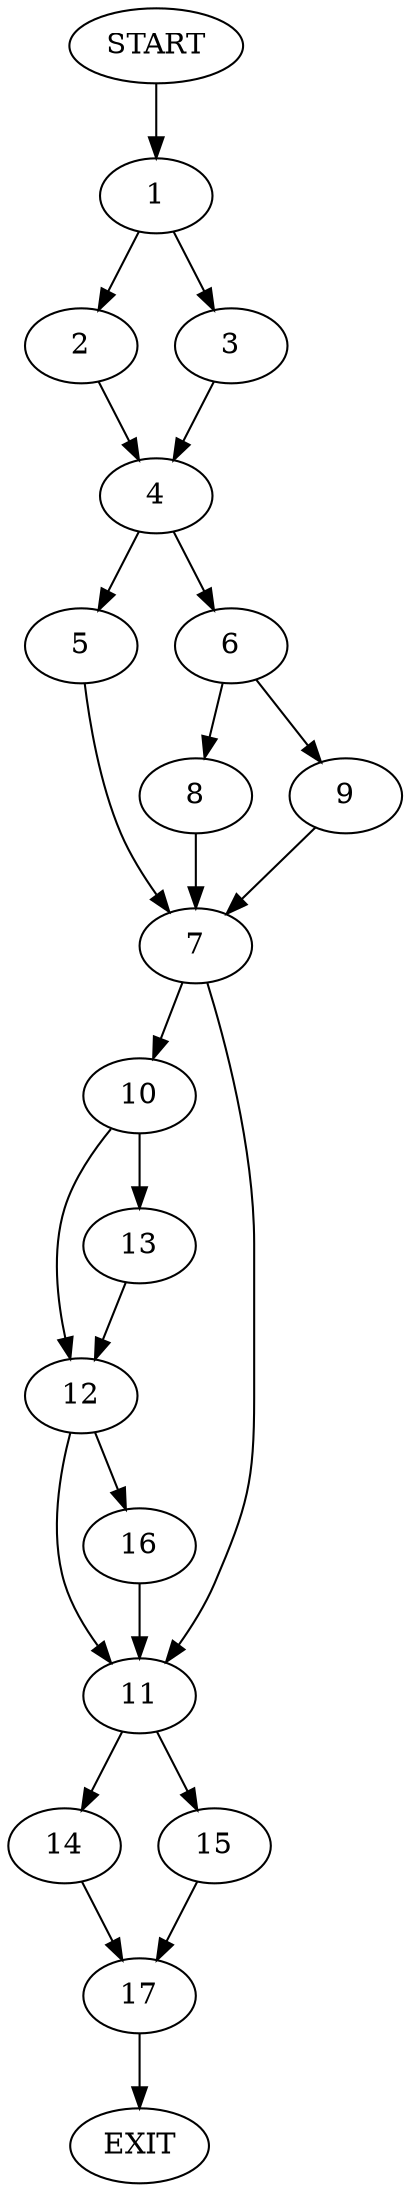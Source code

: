 digraph {
0 [label="START"]
18 [label="EXIT"]
0 -> 1
1 -> 2
1 -> 3
2 -> 4
3 -> 4
4 -> 5
4 -> 6
5 -> 7
6 -> 8
6 -> 9
7 -> 10
7 -> 11
8 -> 7
9 -> 7
10 -> 12
10 -> 13
11 -> 14
11 -> 15
13 -> 12
12 -> 16
12 -> 11
16 -> 11
14 -> 17
15 -> 17
17 -> 18
}
